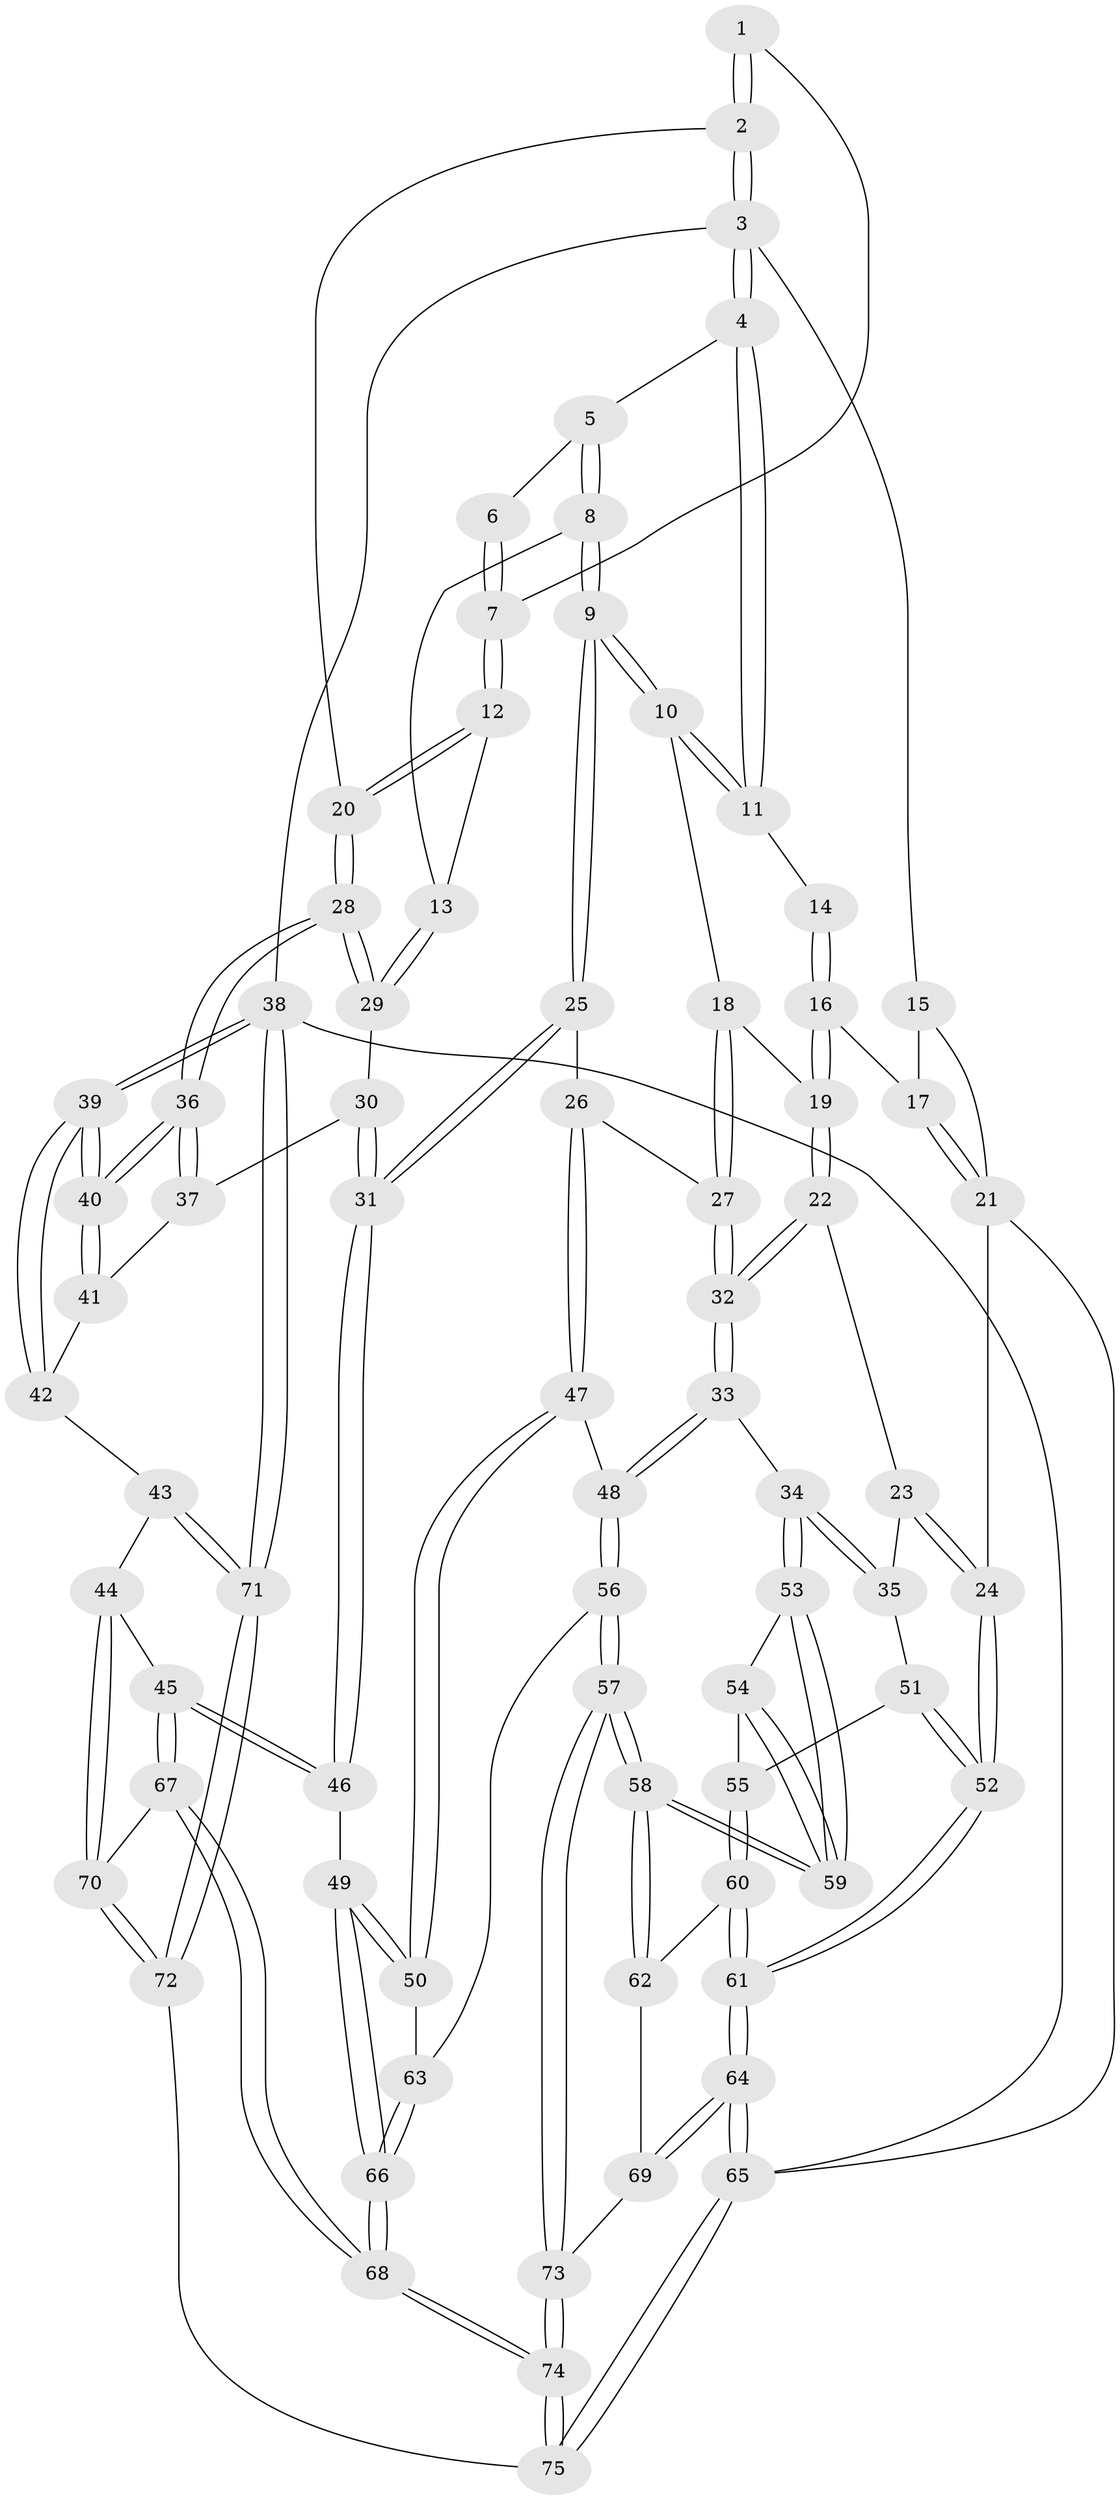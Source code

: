 // coarse degree distribution, {3: 0.13333333333333333, 6: 0.15555555555555556, 7: 0.022222222222222223, 5: 0.37777777777777777, 4: 0.3111111111111111}
// Generated by graph-tools (version 1.1) at 2025/52/02/27/25 19:52:40]
// undirected, 75 vertices, 184 edges
graph export_dot {
graph [start="1"]
  node [color=gray90,style=filled];
  1 [pos="+1+0.10671872546097082"];
  2 [pos="+1+0"];
  3 [pos="+1+0"];
  4 [pos="+0.7396690050452398+0"];
  5 [pos="+0.784825464558662+0.040771383765841177"];
  6 [pos="+0.9151009621314734+0.14117984179470824"];
  7 [pos="+0.9415963475033275+0.1988937191001383"];
  8 [pos="+0.7621597737241401+0.3130878093121104"];
  9 [pos="+0.6343287465483561+0.3939701517775736"];
  10 [pos="+0.5139292188666139+0.2590849355561111"];
  11 [pos="+0.4505610948064505+0"];
  12 [pos="+0.9421579048813031+0.20244812500236845"];
  13 [pos="+0.8995888291374499+0.3349874568900653"];
  14 [pos="+0.4305574067695969+0"];
  15 [pos="+0.12409306592718777+0"];
  16 [pos="+0.16664329553252633+0.2249141824167023"];
  17 [pos="+0.061316302149249616+0.17832259472721482"];
  18 [pos="+0.36778292033741317+0.31696867494082376"];
  19 [pos="+0.19262315059493237+0.3190838137555642"];
  20 [pos="+1+0.1813425689193626"];
  21 [pos="+0+0.17081140109293577"];
  22 [pos="+0.17958599245877704+0.3755463694472102"];
  23 [pos="+0.027297609567188227+0.4431582641115718"];
  24 [pos="+0+0.5215155320482635"];
  25 [pos="+0.6181406706795413+0.486300792284743"];
  26 [pos="+0.5677202048892088+0.4985096813982555"];
  27 [pos="+0.39953710879110416+0.510635923112971"];
  28 [pos="+1+0.40980827844913986"];
  29 [pos="+0.9803779051977579+0.38399252057100847"];
  30 [pos="+0.8858324821142023+0.5296031326377281"];
  31 [pos="+0.6384832237608977+0.5242359689153464"];
  32 [pos="+0.2749957820849566+0.5539630122219193"];
  33 [pos="+0.26468535060282883+0.5891885943792856"];
  34 [pos="+0.2314805051036725+0.6122109843073001"];
  35 [pos="+0.15906707110757504+0.6208936209005148"];
  36 [pos="+1+0.6305217311771429"];
  37 [pos="+0.9072540370639788+0.5826566156428521"];
  38 [pos="+1+1"];
  39 [pos="+1+0.8442231311182912"];
  40 [pos="+1+0.6628129493859337"];
  41 [pos="+0.8489233535444186+0.7080479639996887"];
  42 [pos="+0.7952534703718818+0.7461075054404096"];
  43 [pos="+0.7675336293936256+0.7599705939551795"];
  44 [pos="+0.7355961587512189+0.74874381923506"];
  45 [pos="+0.6965759772075585+0.7333250095845141"];
  46 [pos="+0.6789996803117314+0.720400241897419"];
  47 [pos="+0.4049133077104248+0.7070893148411298"];
  48 [pos="+0.3562866162096945+0.7053627259983014"];
  49 [pos="+0.6701363118915845+0.7248296214065586"];
  50 [pos="+0.4924495972603748+0.7456943024883682"];
  51 [pos="+0.06533026033557465+0.6422944907067079"];
  52 [pos="+0+0.641578130728138"];
  53 [pos="+0.21426570589349944+0.6732401560209256"];
  54 [pos="+0.12228474761183548+0.754533525888792"];
  55 [pos="+0.12160778012640554+0.7545406115477167"];
  56 [pos="+0.31970390994977793+0.886869778329275"];
  57 [pos="+0.27351563750485636+0.9983675837408558"];
  58 [pos="+0.24108881742205382+0.9562867130262689"];
  59 [pos="+0.20724685937020373+0.8179955329074021"];
  60 [pos="+0.04656200889134031+0.8163072450871445"];
  61 [pos="+0+0.6834057146701875"];
  62 [pos="+0.07770757742584392+0.8523780775178887"];
  63 [pos="+0.4677977373430173+0.7929608147888806"];
  64 [pos="+0+1"];
  65 [pos="+0+1"];
  66 [pos="+0.492540459592941+0.9408950002429478"];
  67 [pos="+0.6508577619948724+0.9379249329852086"];
  68 [pos="+0.43814813475844916+1"];
  69 [pos="+0+0.9427976061652641"];
  70 [pos="+0.7035597184740735+1"];
  71 [pos="+1+1"];
  72 [pos="+0.9371679388929893+1"];
  73 [pos="+0.2850565620804469+1"];
  74 [pos="+0.3290646989114858+1"];
  75 [pos="+0.328884211708531+1"];
  1 -- 2;
  1 -- 2;
  1 -- 7;
  2 -- 3;
  2 -- 3;
  2 -- 20;
  3 -- 4;
  3 -- 4;
  3 -- 15;
  3 -- 38;
  4 -- 5;
  4 -- 11;
  4 -- 11;
  5 -- 6;
  5 -- 8;
  5 -- 8;
  6 -- 7;
  6 -- 7;
  7 -- 12;
  7 -- 12;
  8 -- 9;
  8 -- 9;
  8 -- 13;
  9 -- 10;
  9 -- 10;
  9 -- 25;
  9 -- 25;
  10 -- 11;
  10 -- 11;
  10 -- 18;
  11 -- 14;
  12 -- 13;
  12 -- 20;
  12 -- 20;
  13 -- 29;
  13 -- 29;
  14 -- 16;
  14 -- 16;
  15 -- 17;
  15 -- 21;
  16 -- 17;
  16 -- 19;
  16 -- 19;
  17 -- 21;
  17 -- 21;
  18 -- 19;
  18 -- 27;
  18 -- 27;
  19 -- 22;
  19 -- 22;
  20 -- 28;
  20 -- 28;
  21 -- 24;
  21 -- 65;
  22 -- 23;
  22 -- 32;
  22 -- 32;
  23 -- 24;
  23 -- 24;
  23 -- 35;
  24 -- 52;
  24 -- 52;
  25 -- 26;
  25 -- 31;
  25 -- 31;
  26 -- 27;
  26 -- 47;
  26 -- 47;
  27 -- 32;
  27 -- 32;
  28 -- 29;
  28 -- 29;
  28 -- 36;
  28 -- 36;
  29 -- 30;
  30 -- 31;
  30 -- 31;
  30 -- 37;
  31 -- 46;
  31 -- 46;
  32 -- 33;
  32 -- 33;
  33 -- 34;
  33 -- 48;
  33 -- 48;
  34 -- 35;
  34 -- 35;
  34 -- 53;
  34 -- 53;
  35 -- 51;
  36 -- 37;
  36 -- 37;
  36 -- 40;
  36 -- 40;
  37 -- 41;
  38 -- 39;
  38 -- 39;
  38 -- 71;
  38 -- 71;
  38 -- 65;
  39 -- 40;
  39 -- 40;
  39 -- 42;
  39 -- 42;
  40 -- 41;
  40 -- 41;
  41 -- 42;
  42 -- 43;
  43 -- 44;
  43 -- 71;
  43 -- 71;
  44 -- 45;
  44 -- 70;
  44 -- 70;
  45 -- 46;
  45 -- 46;
  45 -- 67;
  45 -- 67;
  46 -- 49;
  47 -- 48;
  47 -- 50;
  47 -- 50;
  48 -- 56;
  48 -- 56;
  49 -- 50;
  49 -- 50;
  49 -- 66;
  49 -- 66;
  50 -- 63;
  51 -- 52;
  51 -- 52;
  51 -- 55;
  52 -- 61;
  52 -- 61;
  53 -- 54;
  53 -- 59;
  53 -- 59;
  54 -- 55;
  54 -- 59;
  54 -- 59;
  55 -- 60;
  55 -- 60;
  56 -- 57;
  56 -- 57;
  56 -- 63;
  57 -- 58;
  57 -- 58;
  57 -- 73;
  57 -- 73;
  58 -- 59;
  58 -- 59;
  58 -- 62;
  58 -- 62;
  60 -- 61;
  60 -- 61;
  60 -- 62;
  61 -- 64;
  61 -- 64;
  62 -- 69;
  63 -- 66;
  63 -- 66;
  64 -- 65;
  64 -- 65;
  64 -- 69;
  64 -- 69;
  65 -- 75;
  65 -- 75;
  66 -- 68;
  66 -- 68;
  67 -- 68;
  67 -- 68;
  67 -- 70;
  68 -- 74;
  68 -- 74;
  69 -- 73;
  70 -- 72;
  70 -- 72;
  71 -- 72;
  71 -- 72;
  72 -- 75;
  73 -- 74;
  73 -- 74;
  74 -- 75;
  74 -- 75;
}
